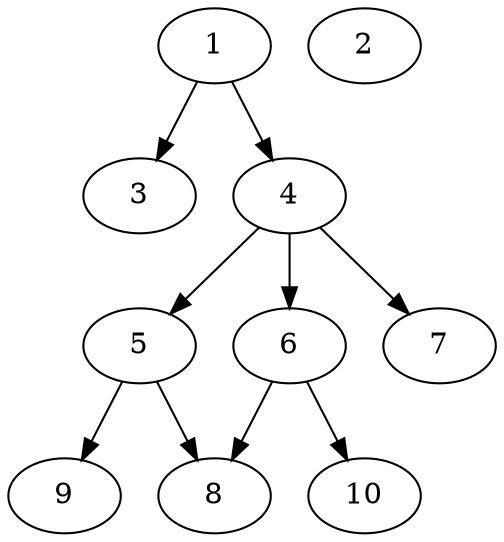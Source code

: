 // DAG automatically generated by daggen at Thu Oct  3 13:58:04 2019
// ./daggen --dot -n 10 --ccr 0.4 --fat 0.5 --regular 0.7 --density 0.5 --mindata 5242880 --maxdata 52428800 
digraph G {
  1 [size="16929280", alpha="0.12", expect_size="6771712"] 
  1 -> 3 [size ="6771712"]
  1 -> 4 [size ="6771712"]
  2 [size="99520000", alpha="0.00", expect_size="39808000"] 
  3 [size="80002560", alpha="0.20", expect_size="32001024"] 
  4 [size="64916480", alpha="0.03", expect_size="25966592"] 
  4 -> 5 [size ="25966592"]
  4 -> 6 [size ="25966592"]
  4 -> 7 [size ="25966592"]
  5 [size="57592320", alpha="0.01", expect_size="23036928"] 
  5 -> 8 [size ="23036928"]
  5 -> 9 [size ="23036928"]
  6 [size="39124480", alpha="0.00", expect_size="15649792"] 
  6 -> 8 [size ="15649792"]
  6 -> 10 [size ="15649792"]
  7 [size="38374400", alpha="0.09", expect_size="15349760"] 
  8 [size="69219840", alpha="0.15", expect_size="27687936"] 
  9 [size="56855040", alpha="0.16", expect_size="22742016"] 
  10 [size="112238080", alpha="0.08", expect_size="44895232"] 
}
